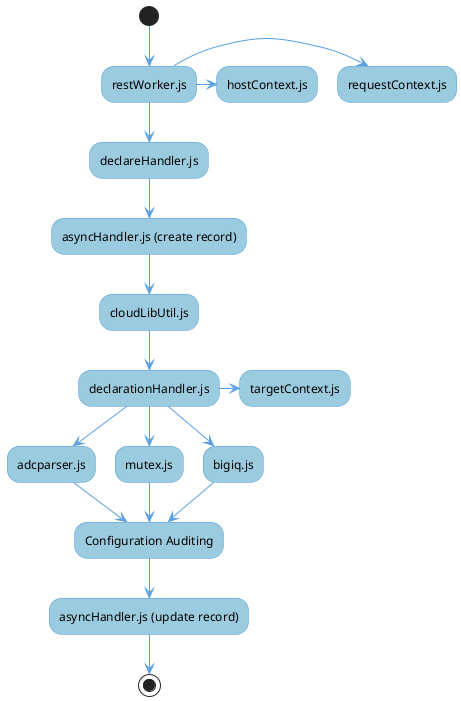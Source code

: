 @startuml
skinparam activity {
    ArrowColor #5aa0e1
    BarColor #9bcbde
    BackgroundColor #9bcbde
    BorderColor #5aa0e1
}

(*) --> "restWorker.js"
"restWorker.js" -right-> "requestContext.js"
"restWorker.js" -right-> "hostContext.js"
"restWorker.js"--> "declareHandler.js"
--> "asyncHandler.js (create record)"
--> "cloudLibUtil.js"

--> "declarationHandler.js"
-right-> "targetContext.js"
"declarationHandler.js"--> "adcparser.js"
--> "Configuration Auditing"
"declarationHandler.js"--> "mutex.js"
--> "Configuration Auditing"
"declarationHandler.js"--> "bigiq.js"
--> "Configuration Auditing"

--> "asyncHandler.js (update record)"
--> (*)
@enduml